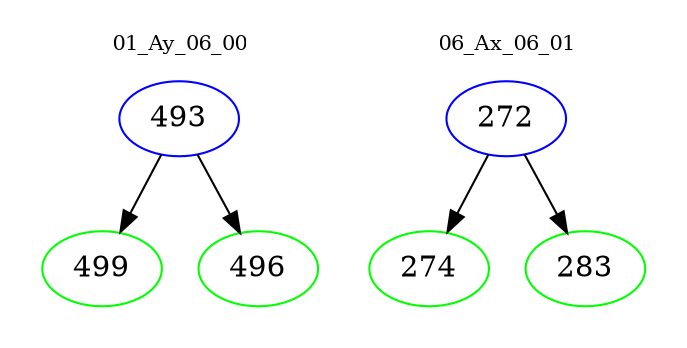 digraph{
subgraph cluster_0 {
color = white
label = "01_Ay_06_00";
fontsize=10;
T0_493 [label="493", color="blue"]
T0_493 -> T0_499 [color="black"]
T0_499 [label="499", color="green"]
T0_493 -> T0_496 [color="black"]
T0_496 [label="496", color="green"]
}
subgraph cluster_1 {
color = white
label = "06_Ax_06_01";
fontsize=10;
T1_272 [label="272", color="blue"]
T1_272 -> T1_274 [color="black"]
T1_274 [label="274", color="green"]
T1_272 -> T1_283 [color="black"]
T1_283 [label="283", color="green"]
}
}
